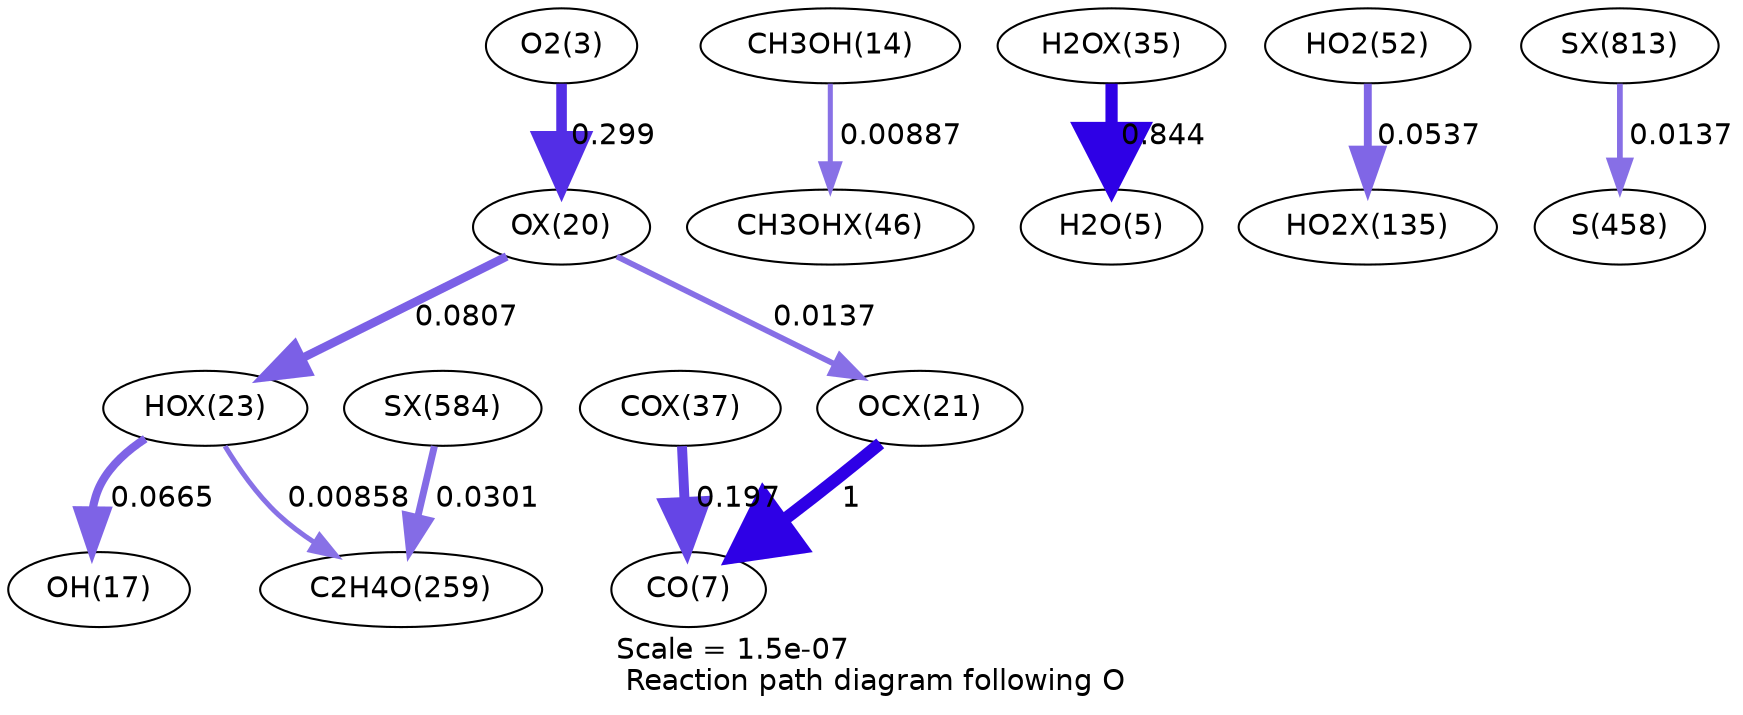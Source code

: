 digraph reaction_paths {
center=1;
s5 -> s54[fontname="Helvetica", penwidth=5.09, arrowsize=2.54, color="0.7, 0.799, 0.9"
, label=" 0.299"];
s54 -> s57[fontname="Helvetica", penwidth=4.1, arrowsize=2.05, color="0.7, 0.581, 0.9"
, label=" 0.0807"];
s54 -> s55[fontname="Helvetica", penwidth=2.76, arrowsize=1.38, color="0.7, 0.514, 0.9"
, label=" 0.0137"];
s57 -> s19[fontname="Helvetica", penwidth=3.95, arrowsize=1.98, color="0.7, 0.566, 0.9"
, label=" 0.0665"];
s57 -> s41[fontname="Helvetica", penwidth=2.41, arrowsize=1.2, color="0.7, 0.509, 0.9"
, label=" 0.00858"];
s16 -> s73[fontname="Helvetica", penwidth=2.43, arrowsize=1.22, color="0.7, 0.509, 0.9"
, label=" 0.00887"];
s64 -> s7[fontname="Helvetica", penwidth=5.87, arrowsize=2.94, color="0.7, 1.34, 0.9"
, label=" 0.844"];
s21 -> s79[fontname="Helvetica", penwidth=3.79, arrowsize=1.9, color="0.7, 0.554, 0.9"
, label=" 0.0537"];
s55 -> s9[fontname="Helvetica", penwidth=6, arrowsize=3, color="0.7, 1.5, 0.9"
, label=" 1"];
s66 -> s9[fontname="Helvetica", penwidth=4.77, arrowsize=2.39, color="0.7, 0.697, 0.9"
, label=" 0.197"];
s119 -> s41[fontname="Helvetica", penwidth=3.36, arrowsize=1.68, color="0.7, 0.53, 0.9"
, label=" 0.0301"];
s127 -> s48[fontname="Helvetica", penwidth=2.76, arrowsize=1.38, color="0.7, 0.514, 0.9"
, label=" 0.0137"];
s5 [ fontname="Helvetica", label="O2(3)"];
s7 [ fontname="Helvetica", label="H2O(5)"];
s9 [ fontname="Helvetica", label="CO(7)"];
s16 [ fontname="Helvetica", label="CH3OH(14)"];
s19 [ fontname="Helvetica", label="OH(17)"];
s21 [ fontname="Helvetica", label="HO2(52)"];
s41 [ fontname="Helvetica", label="C2H4O(259)"];
s48 [ fontname="Helvetica", label="S(458)"];
s54 [ fontname="Helvetica", label="OX(20)"];
s55 [ fontname="Helvetica", label="OCX(21)"];
s57 [ fontname="Helvetica", label="HOX(23)"];
s64 [ fontname="Helvetica", label="H2OX(35)"];
s66 [ fontname="Helvetica", label="COX(37)"];
s73 [ fontname="Helvetica", label="CH3OHX(46)"];
s79 [ fontname="Helvetica", label="HO2X(135)"];
s119 [ fontname="Helvetica", label="SX(584)"];
s127 [ fontname="Helvetica", label="SX(813)"];
 label = "Scale = 1.5e-07\l Reaction path diagram following O";
 fontname = "Helvetica";
}
